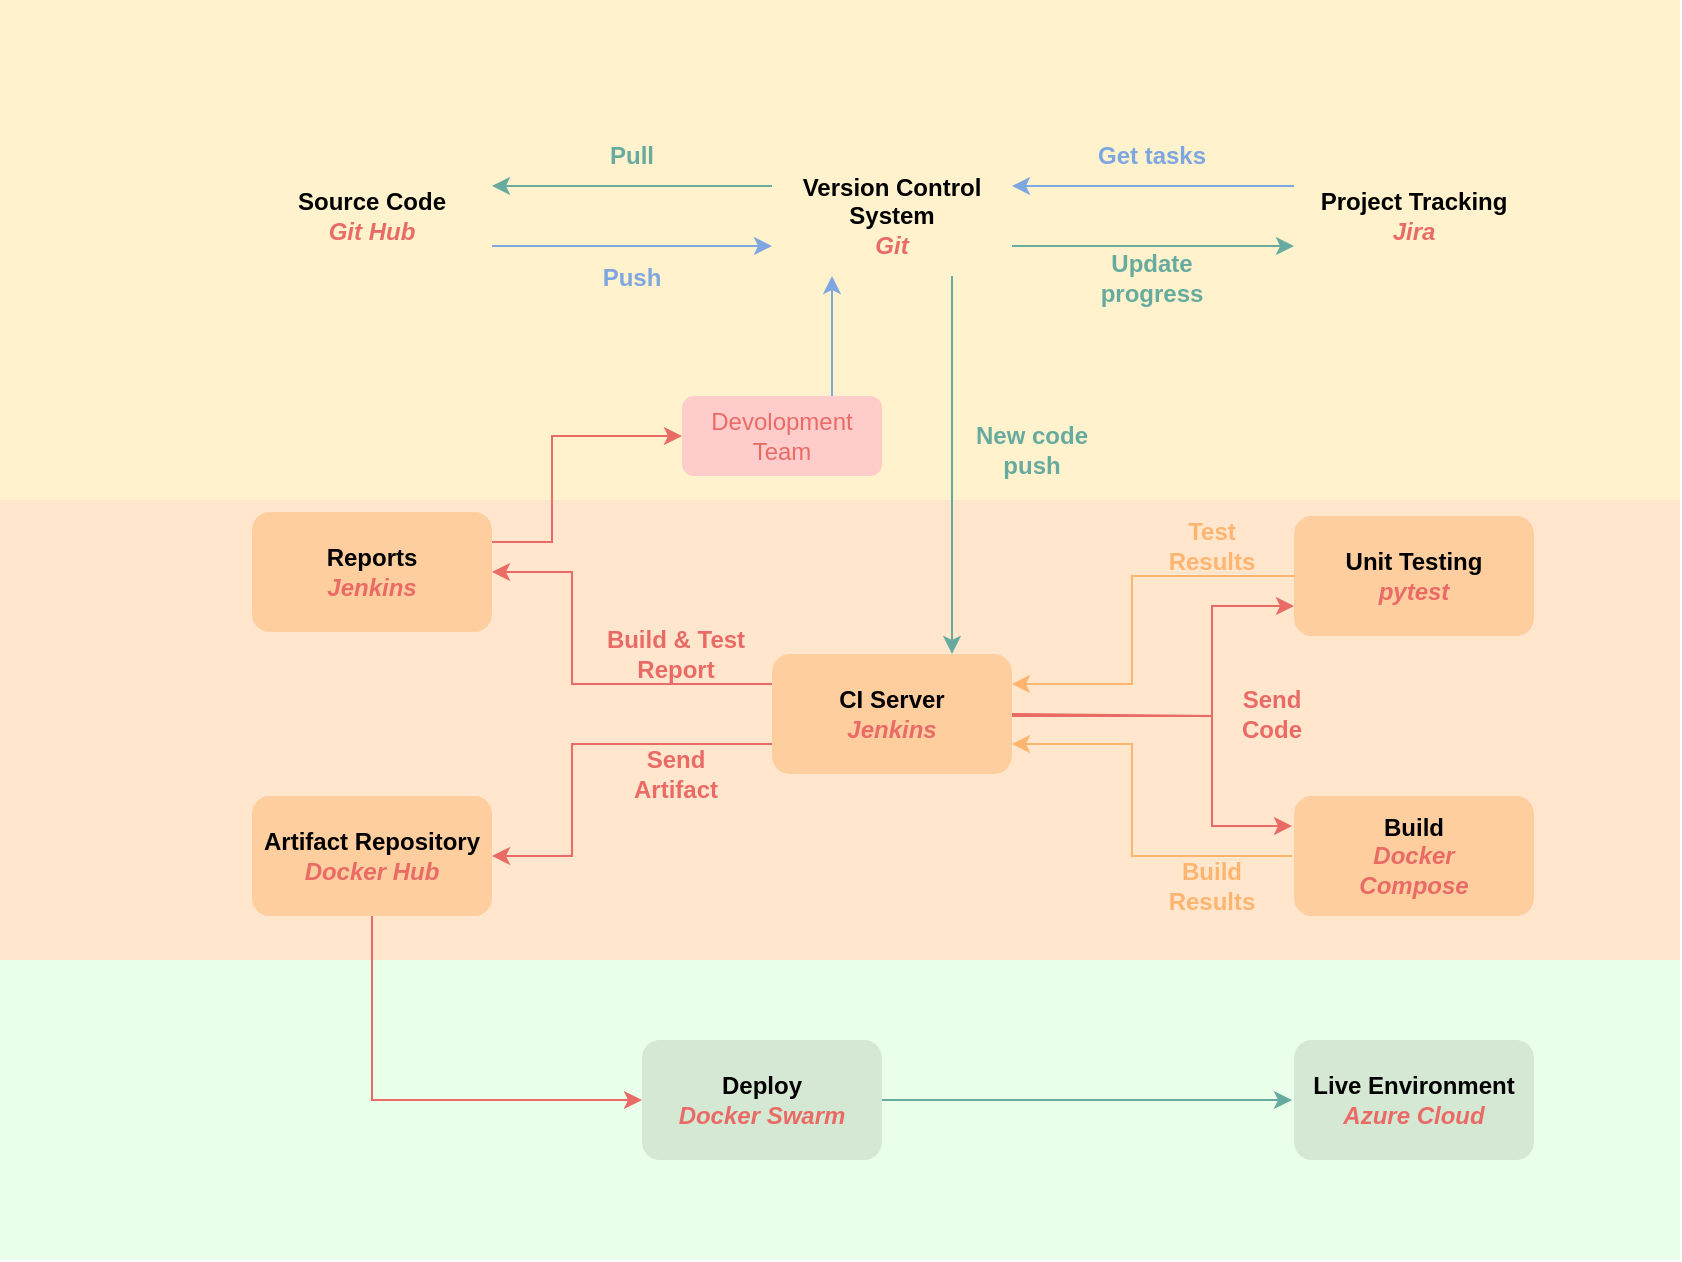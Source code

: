 <mxfile version="17.1.0" type="github"><diagram id="9ogNmpKNI95pXMgAAAxJ" name="Page-1"><mxGraphModel dx="1303" dy="657" grid="1" gridSize="10" guides="1" tooltips="1" connect="1" arrows="1" fold="1" page="1" pageScale="1" pageWidth="827" pageHeight="1169" math="0" shadow="0"><root><mxCell id="0"/><mxCell id="1" parent="0"/><mxCell id="Nn06ZeBDF_E19uqjdcnl-84" value="" style="rounded=0;whiteSpace=wrap;html=1;fillColor=#EAFFE9;strokeColor=none;" vertex="1" parent="1"><mxGeometry y="480" width="840" height="150" as="geometry"/></mxCell><mxCell id="Nn06ZeBDF_E19uqjdcnl-83" value="" style="rounded=0;whiteSpace=wrap;html=1;fillColor=#FFE6CC;strokeColor=none;" vertex="1" parent="1"><mxGeometry y="250" width="840" height="230" as="geometry"/></mxCell><mxCell id="Nn06ZeBDF_E19uqjdcnl-82" value="" style="rounded=0;whiteSpace=wrap;html=1;fontColor=#EA6B66;fillColor=#FFF2CC;strokeColor=none;" vertex="1" parent="1"><mxGeometry width="840" height="250" as="geometry"/></mxCell><mxCell id="Nn06ZeBDF_E19uqjdcnl-1" value="&lt;b&gt;Version Control System&lt;br&gt;&lt;i&gt;&lt;font color=&quot;#ea6b66&quot;&gt;Git&lt;/font&gt;&lt;/i&gt;&lt;/b&gt;" style="rounded=1;whiteSpace=wrap;html=1;fillColor=#fff2cc;strokeColor=none;" vertex="1" parent="1"><mxGeometry x="386" y="78" width="120" height="60" as="geometry"/></mxCell><mxCell id="Nn06ZeBDF_E19uqjdcnl-5" value="&lt;b&gt;Source Code&lt;br&gt;&lt;i&gt;&lt;font color=&quot;#ea6b66&quot;&gt;Git Hub&lt;/font&gt;&lt;/i&gt;&lt;/b&gt;" style="rounded=1;whiteSpace=wrap;html=1;fillColor=#fff2cc;strokeColor=none;" vertex="1" parent="1"><mxGeometry x="126" y="78" width="120" height="60" as="geometry"/></mxCell><mxCell id="Nn06ZeBDF_E19uqjdcnl-6" value="&lt;b&gt;Project Tracking&lt;br&gt;&lt;i&gt;&lt;font color=&quot;#ea6b66&quot;&gt;Jira&lt;/font&gt;&lt;/i&gt;&lt;/b&gt;" style="rounded=1;whiteSpace=wrap;html=1;fillColor=#fff2cc;strokeColor=none;" vertex="1" parent="1"><mxGeometry x="647" y="78" width="120" height="60" as="geometry"/></mxCell><mxCell id="Nn06ZeBDF_E19uqjdcnl-10" value="" style="shape=image;verticalLabelPosition=bottom;labelBackgroundColor=default;verticalAlign=top;aspect=fixed;imageAspect=0;image=https://wac-cdn-2.atlassian.com/image/upload/f_auto,q_auto/dam/jcr:b544631f-b225-441b-9e05-57b7fd0d495b/Jira%20Software@2x-icon-blue.png;" vertex="1" parent="1"><mxGeometry x="737" y="107.18" width="40" height="41.63" as="geometry"/></mxCell><mxCell id="Nn06ZeBDF_E19uqjdcnl-13" value="" style="endArrow=classic;html=1;rounded=0;fontColor=#EA6B66;entryX=0;entryY=0.75;entryDx=0;entryDy=0;exitX=1;exitY=0.75;exitDx=0;exitDy=0;strokeColor=#7EA6E0;" edge="1" parent="1" source="Nn06ZeBDF_E19uqjdcnl-5" target="Nn06ZeBDF_E19uqjdcnl-1"><mxGeometry width="50" height="50" relative="1" as="geometry"><mxPoint x="246" y="98" as="sourcePoint"/><mxPoint x="296" y="48" as="targetPoint"/></mxGeometry></mxCell><mxCell id="Nn06ZeBDF_E19uqjdcnl-14" value="" style="endArrow=classic;html=1;rounded=0;fontColor=#EA6B66;entryX=0;entryY=0.75;entryDx=0;entryDy=0;exitX=1;exitY=0.75;exitDx=0;exitDy=0;strokeColor=#67AB9F;" edge="1" parent="1" source="Nn06ZeBDF_E19uqjdcnl-1" target="Nn06ZeBDF_E19uqjdcnl-6"><mxGeometry width="50" height="50" relative="1" as="geometry"><mxPoint x="516" y="123" as="sourcePoint"/><mxPoint x="646" y="88" as="targetPoint"/></mxGeometry></mxCell><mxCell id="Nn06ZeBDF_E19uqjdcnl-4" value="" style="shape=image;verticalLabelPosition=bottom;labelBackgroundColor=default;verticalAlign=top;aspect=fixed;imageAspect=0;image=http://assets.stickpng.com/images/5847f981cef1014c0b5e48be.png;" vertex="1" parent="1"><mxGeometry x="473" y="108" width="40" height="40" as="geometry"/></mxCell><mxCell id="Nn06ZeBDF_E19uqjdcnl-15" value="" style="endArrow=classic;html=1;rounded=0;fontColor=#EA6B66;exitX=0;exitY=0.25;exitDx=0;exitDy=0;entryX=1;entryY=0.25;entryDx=0;entryDy=0;strokeColor=#67AB9F;" edge="1" parent="1" source="Nn06ZeBDF_E19uqjdcnl-1" target="Nn06ZeBDF_E19uqjdcnl-5"><mxGeometry width="50" height="50" relative="1" as="geometry"><mxPoint x="426" y="238" as="sourcePoint"/><mxPoint x="476" y="188" as="targetPoint"/></mxGeometry></mxCell><mxCell id="Nn06ZeBDF_E19uqjdcnl-16" value="" style="endArrow=classic;html=1;rounded=0;fontColor=#EA6B66;exitX=0;exitY=0.25;exitDx=0;exitDy=0;entryX=1;entryY=0.25;entryDx=0;entryDy=0;strokeColor=#7EA6E0;" edge="1" parent="1" source="Nn06ZeBDF_E19uqjdcnl-6" target="Nn06ZeBDF_E19uqjdcnl-1"><mxGeometry width="50" height="50" relative="1" as="geometry"><mxPoint x="426" y="238" as="sourcePoint"/><mxPoint x="476" y="188" as="targetPoint"/></mxGeometry></mxCell><mxCell id="Nn06ZeBDF_E19uqjdcnl-17" value="&lt;font color=&quot;#67ab9f&quot;&gt;&lt;b&gt;Pull&lt;/b&gt;&lt;/font&gt;" style="text;html=1;strokeColor=none;fillColor=none;align=center;verticalAlign=middle;whiteSpace=wrap;rounded=0;fontColor=#EA6B66;" vertex="1" parent="1"><mxGeometry x="286" y="63" width="60" height="30" as="geometry"/></mxCell><mxCell id="Nn06ZeBDF_E19uqjdcnl-21" value="&lt;b&gt;&lt;font color=&quot;#7ea6e0&quot;&gt;Push&lt;/font&gt;&lt;/b&gt;" style="text;html=1;strokeColor=none;fillColor=none;align=center;verticalAlign=middle;whiteSpace=wrap;rounded=0;fontColor=#EA6B66;" vertex="1" parent="1"><mxGeometry x="286" y="124" width="60" height="30" as="geometry"/></mxCell><mxCell id="Nn06ZeBDF_E19uqjdcnl-7" value="" style="shape=image;verticalLabelPosition=bottom;labelBackgroundColor=default;verticalAlign=top;aspect=fixed;imageAspect=0;image=https://upload.wikimedia.org/wikipedia/commons/thumb/9/91/Octicons-mark-github.svg/2048px-Octicons-mark-github.svg.png;" vertex="1" parent="1"><mxGeometry x="214" y="108" width="40" height="40" as="geometry"/></mxCell><mxCell id="Nn06ZeBDF_E19uqjdcnl-22" value="&lt;b&gt;&lt;font color=&quot;#7ea6e0&quot;&gt;Get tasks&lt;/font&gt;&lt;/b&gt;" style="text;html=1;strokeColor=none;fillColor=none;align=center;verticalAlign=middle;whiteSpace=wrap;rounded=0;fontColor=#EA6B66;" vertex="1" parent="1"><mxGeometry x="546" y="63" width="60" height="30" as="geometry"/></mxCell><mxCell id="Nn06ZeBDF_E19uqjdcnl-23" value="&lt;font color=&quot;#67ab9f&quot;&gt;&lt;b&gt;Update progress&lt;/b&gt;&lt;/font&gt;" style="text;html=1;strokeColor=none;fillColor=none;align=center;verticalAlign=middle;whiteSpace=wrap;rounded=0;fontColor=#EA6B66;" vertex="1" parent="1"><mxGeometry x="546" y="124" width="60" height="30" as="geometry"/></mxCell><mxCell id="Nn06ZeBDF_E19uqjdcnl-24" value="&lt;b&gt;CI Server&lt;br&gt;&lt;font color=&quot;#ea6b66&quot;&gt;&lt;i&gt;Jenkins&lt;/i&gt;&lt;/font&gt;&lt;br&gt;&lt;/b&gt;" style="rounded=1;whiteSpace=wrap;html=1;fillColor=#FFCE9F;strokeColor=none;" vertex="1" parent="1"><mxGeometry x="386" y="327" width="120" height="60" as="geometry"/></mxCell><mxCell id="Nn06ZeBDF_E19uqjdcnl-27" value="" style="endArrow=classic;html=1;rounded=0;fontColor=#7EA6E0;strokeColor=#67AB9F;exitX=0.75;exitY=1;exitDx=0;exitDy=0;entryX=0.75;entryY=0;entryDx=0;entryDy=0;" edge="1" parent="1" source="Nn06ZeBDF_E19uqjdcnl-1" target="Nn06ZeBDF_E19uqjdcnl-24"><mxGeometry width="50" height="50" relative="1" as="geometry"><mxPoint x="426" y="260" as="sourcePoint"/><mxPoint x="476" y="210" as="targetPoint"/></mxGeometry></mxCell><mxCell id="Nn06ZeBDF_E19uqjdcnl-28" value="&lt;b&gt;Unit Testing&lt;br&gt;&lt;font color=&quot;#ea6b66&quot;&gt;&lt;i&gt;pytest&lt;/i&gt;&lt;/font&gt;&lt;br&gt;&lt;/b&gt;" style="rounded=1;whiteSpace=wrap;html=1;fillColor=#FFCE9F;strokeColor=none;" vertex="1" parent="1"><mxGeometry x="647" y="258" width="120" height="60" as="geometry"/></mxCell><mxCell id="Nn06ZeBDF_E19uqjdcnl-29" value="&lt;b&gt;Build&lt;br&gt;&lt;font color=&quot;#ea6b66&quot;&gt;&lt;i&gt;Docker &lt;br&gt;Compose&lt;/i&gt;&lt;/font&gt;&lt;br&gt;&lt;/b&gt;" style="rounded=1;whiteSpace=wrap;html=1;fillColor=#FFCE9F;strokeColor=none;" vertex="1" parent="1"><mxGeometry x="647" y="398" width="120" height="60" as="geometry"/></mxCell><mxCell id="Nn06ZeBDF_E19uqjdcnl-33" value="" style="shape=image;verticalLabelPosition=bottom;labelBackgroundColor=default;verticalAlign=top;aspect=fixed;imageAspect=0;image=https://res.cloudinary.com/practicaldev/image/fetch/s--i7Xi1ubv--/c_imagga_scale,f_auto,fl_progressive,h_900,q_auto,w_1600/https://dev-to-uploads.s3.amazonaws.com/i/ls1nn7bpt6xfxtm6vbam.png;clipPath=inset(10.95% 16% 48.22% 62.67%);" vertex="1" parent="1"><mxGeometry x="737" y="288" width="40" height="43.13" as="geometry"/></mxCell><mxCell id="Nn06ZeBDF_E19uqjdcnl-35" value="" style="shape=image;verticalLabelPosition=bottom;labelBackgroundColor=default;verticalAlign=top;aspect=fixed;imageAspect=0;image=https://www.docker.com/blog/wp-content/uploads/2020/02/Compose.png;" vertex="1" parent="1"><mxGeometry x="737" y="428" width="40" height="43.8" as="geometry"/></mxCell><mxCell id="Nn06ZeBDF_E19uqjdcnl-39" value="&lt;font color=&quot;#67ab9f&quot;&gt;&lt;b&gt;New code&lt;br&gt;push&lt;br&gt;&lt;/b&gt;&lt;/font&gt;" style="text;html=1;strokeColor=none;fillColor=none;align=center;verticalAlign=middle;whiteSpace=wrap;rounded=0;fontColor=#EA6B66;" vertex="1" parent="1"><mxGeometry x="486" y="210" width="60" height="30" as="geometry"/></mxCell><mxCell id="Nn06ZeBDF_E19uqjdcnl-25" value="" style="shape=image;verticalLabelPosition=bottom;labelBackgroundColor=default;verticalAlign=top;aspect=fixed;imageAspect=0;image=https://upload.wikimedia.org/wikipedia/commons/thumb/e/e9/Jenkins_logo.svg/1200px-Jenkins_logo.svg.png;" vertex="1" parent="1"><mxGeometry x="469.75" y="352" width="36.25" height="50" as="geometry"/></mxCell><mxCell id="Nn06ZeBDF_E19uqjdcnl-54" value="&lt;b&gt;Artifact Repository&lt;br&gt;&lt;font color=&quot;#ea6b66&quot;&gt;&lt;i&gt;Docker Hub&lt;/i&gt;&lt;/font&gt;&lt;br&gt;&lt;/b&gt;" style="rounded=1;whiteSpace=wrap;html=1;fillColor=#FFCE9F;strokeColor=none;" vertex="1" parent="1"><mxGeometry x="126" y="398" width="120" height="60" as="geometry"/></mxCell><mxCell id="Nn06ZeBDF_E19uqjdcnl-55" value="&lt;b&gt;Reports&lt;br&gt;&lt;font color=&quot;#ea6b66&quot;&gt;&lt;i&gt;Jenkins&lt;/i&gt;&lt;/font&gt;&lt;br&gt;&lt;/b&gt;" style="rounded=1;whiteSpace=wrap;html=1;fillColor=#FFCE9F;strokeColor=none;" vertex="1" parent="1"><mxGeometry x="126" y="256" width="120" height="60" as="geometry"/></mxCell><mxCell id="Nn06ZeBDF_E19uqjdcnl-57" value="" style="endArrow=classic;html=1;rounded=0;fontColor=#EA6B66;strokeColor=#EA6B66;exitX=0;exitY=0.25;exitDx=0;exitDy=0;entryX=1;entryY=0.5;entryDx=0;entryDy=0;" edge="1" parent="1" source="Nn06ZeBDF_E19uqjdcnl-24" target="Nn06ZeBDF_E19uqjdcnl-55"><mxGeometry width="50" height="50" relative="1" as="geometry"><mxPoint x="386" y="378" as="sourcePoint"/><mxPoint x="266" y="308" as="targetPoint"/><Array as="points"><mxPoint x="286" y="342"/><mxPoint x="286" y="286"/></Array></mxGeometry></mxCell><mxCell id="Nn06ZeBDF_E19uqjdcnl-59" value="" style="endArrow=classic;html=1;rounded=0;fontColor=#EA6B66;strokeColor=#FFB570;exitX=0;exitY=0.5;exitDx=0;exitDy=0;entryX=1;entryY=0.75;entryDx=0;entryDy=0;" edge="1" parent="1" target="Nn06ZeBDF_E19uqjdcnl-24"><mxGeometry width="50" height="50" relative="1" as="geometry"><mxPoint x="646" y="428" as="sourcePoint"/><mxPoint x="506" y="378" as="targetPoint"/><Array as="points"><mxPoint x="566" y="428"/><mxPoint x="566" y="372"/></Array></mxGeometry></mxCell><mxCell id="Nn06ZeBDF_E19uqjdcnl-60" value="" style="endArrow=classic;html=1;rounded=0;fontColor=#EA6B66;strokeColor=#EA6B66;exitX=1;exitY=0.5;exitDx=0;exitDy=0;entryX=0;entryY=0.25;entryDx=0;entryDy=0;" edge="1" parent="1" source="Nn06ZeBDF_E19uqjdcnl-24"><mxGeometry width="50" height="50" relative="1" as="geometry"><mxPoint x="506" y="351" as="sourcePoint"/><mxPoint x="646" y="413" as="targetPoint"/><Array as="points"><mxPoint x="606" y="358"/><mxPoint x="606" y="413"/></Array></mxGeometry></mxCell><mxCell id="Nn06ZeBDF_E19uqjdcnl-61" value="" style="endArrow=classic;html=1;rounded=0;fontColor=#EA6B66;strokeColor=#EA6B66;entryX=0;entryY=0.75;entryDx=0;entryDy=0;" edge="1" parent="1" target="Nn06ZeBDF_E19uqjdcnl-28"><mxGeometry width="50" height="50" relative="1" as="geometry"><mxPoint x="506" y="358" as="sourcePoint"/><mxPoint x="436" y="328" as="targetPoint"/><Array as="points"><mxPoint x="606" y="358"/><mxPoint x="606" y="303"/></Array></mxGeometry></mxCell><mxCell id="Nn06ZeBDF_E19uqjdcnl-62" value="" style="endArrow=classic;html=1;rounded=0;fontColor=#EA6B66;strokeColor=#FFB570;exitX=0;exitY=0.5;exitDx=0;exitDy=0;entryX=1;entryY=0.25;entryDx=0;entryDy=0;" edge="1" parent="1" source="Nn06ZeBDF_E19uqjdcnl-28" target="Nn06ZeBDF_E19uqjdcnl-24"><mxGeometry width="50" height="50" relative="1" as="geometry"><mxPoint x="386" y="378" as="sourcePoint"/><mxPoint x="436" y="328" as="targetPoint"/><Array as="points"><mxPoint x="566" y="288"/><mxPoint x="566" y="342"/></Array></mxGeometry></mxCell><mxCell id="Nn06ZeBDF_E19uqjdcnl-63" value="" style="endArrow=classic;html=1;rounded=0;fontColor=#EA6B66;strokeColor=#EA6B66;exitX=0;exitY=0.75;exitDx=0;exitDy=0;entryX=1;entryY=0.5;entryDx=0;entryDy=0;" edge="1" parent="1" source="Nn06ZeBDF_E19uqjdcnl-24" target="Nn06ZeBDF_E19uqjdcnl-54"><mxGeometry width="50" height="50" relative="1" as="geometry"><mxPoint x="386" y="378" as="sourcePoint"/><mxPoint x="436" y="328" as="targetPoint"/><Array as="points"><mxPoint x="286" y="372"/><mxPoint x="286" y="428"/></Array></mxGeometry></mxCell><mxCell id="Nn06ZeBDF_E19uqjdcnl-64" value="&lt;b&gt;Send&lt;br&gt;Code&lt;br&gt;&lt;/b&gt;" style="text;html=1;strokeColor=none;fillColor=none;align=center;verticalAlign=middle;whiteSpace=wrap;rounded=0;fontColor=#EA6B66;" vertex="1" parent="1"><mxGeometry x="606" y="342" width="60" height="30" as="geometry"/></mxCell><mxCell id="Nn06ZeBDF_E19uqjdcnl-65" value="&lt;b&gt;&lt;font color=&quot;#ffb570&quot;&gt;Test&lt;br&gt;Results&lt;/font&gt;&lt;br&gt;&lt;/b&gt;" style="text;html=1;strokeColor=none;fillColor=none;align=center;verticalAlign=middle;whiteSpace=wrap;rounded=0;fontColor=#EA6B66;" vertex="1" parent="1"><mxGeometry x="576" y="258" width="60" height="30" as="geometry"/></mxCell><mxCell id="Nn06ZeBDF_E19uqjdcnl-66" value="&lt;b&gt;&lt;font color=&quot;#ffb570&quot;&gt;Build&lt;br&gt;Results&lt;/font&gt;&lt;br&gt;&lt;/b&gt;" style="text;html=1;strokeColor=none;fillColor=none;align=center;verticalAlign=middle;whiteSpace=wrap;rounded=0;fontColor=#EA6B66;" vertex="1" parent="1"><mxGeometry x="576" y="428" width="60" height="30" as="geometry"/></mxCell><mxCell id="Nn06ZeBDF_E19uqjdcnl-67" value="&lt;b&gt;Build &amp;amp; Test&lt;br&gt;Report&lt;br&gt;&lt;/b&gt;" style="text;html=1;strokeColor=none;fillColor=none;align=center;verticalAlign=middle;whiteSpace=wrap;rounded=0;fontColor=#EA6B66;" vertex="1" parent="1"><mxGeometry x="293" y="312" width="90" height="30" as="geometry"/></mxCell><mxCell id="Nn06ZeBDF_E19uqjdcnl-68" value="&lt;b&gt;Send&lt;br&gt;Artifact&lt;br&gt;&lt;/b&gt;" style="text;html=1;strokeColor=none;fillColor=none;align=center;verticalAlign=middle;whiteSpace=wrap;rounded=0;fontColor=#EA6B66;" vertex="1" parent="1"><mxGeometry x="293" y="372" width="90" height="30" as="geometry"/></mxCell><mxCell id="Nn06ZeBDF_E19uqjdcnl-69" value="" style="shape=image;verticalLabelPosition=bottom;labelBackgroundColor=default;verticalAlign=top;aspect=fixed;imageAspect=0;image=https://about.gitlab.com/images/devops-tools/docker-hub-logo.png;" vertex="1" parent="1"><mxGeometry x="216" y="439.92" width="40" height="31.88" as="geometry"/></mxCell><mxCell id="Nn06ZeBDF_E19uqjdcnl-71" value="" style="endArrow=classic;html=1;rounded=0;fontColor=#FFB570;strokeColor=#EA6B66;entryX=0;entryY=0.5;entryDx=0;entryDy=0;exitX=1;exitY=0.25;exitDx=0;exitDy=0;" edge="1" parent="1" source="Nn06ZeBDF_E19uqjdcnl-55" target="Nn06ZeBDF_E19uqjdcnl-70"><mxGeometry width="50" height="50" relative="1" as="geometry"><mxPoint x="276" y="250" as="sourcePoint"/><mxPoint x="436" y="310" as="targetPoint"/><Array as="points"><mxPoint x="276" y="271"/><mxPoint x="276" y="218"/></Array></mxGeometry></mxCell><mxCell id="Nn06ZeBDF_E19uqjdcnl-72" value="" style="endArrow=classic;html=1;rounded=0;fontColor=#FFB570;strokeColor=#7EA6E0;entryX=0.25;entryY=1;entryDx=0;entryDy=0;exitX=0.75;exitY=0;exitDx=0;exitDy=0;" edge="1" parent="1" source="Nn06ZeBDF_E19uqjdcnl-70" target="Nn06ZeBDF_E19uqjdcnl-1"><mxGeometry width="50" height="50" relative="1" as="geometry"><mxPoint x="416" y="240" as="sourcePoint"/><mxPoint x="436" y="210" as="targetPoint"/></mxGeometry></mxCell><mxCell id="Nn06ZeBDF_E19uqjdcnl-70" value="&lt;font color=&quot;#ea6b66&quot;&gt;Devolopment &lt;br&gt;Team&lt;/font&gt;" style="rounded=1;whiteSpace=wrap;html=1;fillColor=#FFCCCC;strokeColor=none;" vertex="1" parent="1"><mxGeometry x="341" y="198" width="100" height="40" as="geometry"/></mxCell><mxCell id="Nn06ZeBDF_E19uqjdcnl-73" value="&lt;b&gt;Deploy&lt;br&gt;&lt;i&gt;&lt;font color=&quot;#ea6b66&quot;&gt;Docker Swarm&lt;/font&gt;&lt;/i&gt;&lt;br&gt;&lt;/b&gt;" style="rounded=1;whiteSpace=wrap;html=1;fillColor=#D5E8D4;strokeColor=none;" vertex="1" parent="1"><mxGeometry x="321" y="520" width="120" height="60" as="geometry"/></mxCell><mxCell id="Nn06ZeBDF_E19uqjdcnl-74" value="" style="endArrow=classic;html=1;rounded=0;fontColor=#EA6B66;strokeColor=#EA6B66;exitX=0.5;exitY=1;exitDx=0;exitDy=0;entryX=0;entryY=0.5;entryDx=0;entryDy=0;" edge="1" parent="1" source="Nn06ZeBDF_E19uqjdcnl-54" target="Nn06ZeBDF_E19uqjdcnl-73"><mxGeometry width="50" height="50" relative="1" as="geometry"><mxPoint x="386" y="560" as="sourcePoint"/><mxPoint x="436" y="510" as="targetPoint"/><Array as="points"><mxPoint x="186" y="550"/></Array></mxGeometry></mxCell><mxCell id="Nn06ZeBDF_E19uqjdcnl-75" value="" style="shape=image;verticalLabelPosition=bottom;labelBackgroundColor=default;verticalAlign=top;aspect=fixed;imageAspect=0;image=https://upload.wikimedia.org/wikipedia/commons/thumb/e/e9/Jenkins_logo.svg/1200px-Jenkins_logo.svg.png;" vertex="1" parent="1"><mxGeometry x="167.88" y="530" width="36.25" height="50" as="geometry"/></mxCell><mxCell id="Nn06ZeBDF_E19uqjdcnl-77" value="" style="shape=image;verticalLabelPosition=bottom;labelBackgroundColor=default;verticalAlign=top;aspect=fixed;imageAspect=0;image=https://raw.githubusercontent.com/docker-library/docs/471fa6e4cb58062ccbf91afc111980f9c7004981/swarm/logo.png;" vertex="1" parent="1"><mxGeometry x="415" y="554" width="48.08" height="40" as="geometry"/></mxCell><mxCell id="Nn06ZeBDF_E19uqjdcnl-79" value="&lt;b&gt;Live Environment&lt;br&gt;&lt;font color=&quot;#ea6b66&quot;&gt;&lt;i&gt;Azure Cloud&lt;/i&gt;&lt;/font&gt;&lt;br&gt;&lt;/b&gt;" style="rounded=1;whiteSpace=wrap;html=1;fillColor=#D5E8D4;strokeColor=none;" vertex="1" parent="1"><mxGeometry x="647" y="520" width="120" height="60" as="geometry"/></mxCell><mxCell id="Nn06ZeBDF_E19uqjdcnl-80" value="" style="shape=image;verticalLabelPosition=bottom;labelBackgroundColor=default;verticalAlign=top;aspect=fixed;imageAspect=0;image=https://logos-world.net/wp-content/uploads/2021/05/Azure-Logo-700x394.png;" vertex="1" parent="1"><mxGeometry x="721.51" y="554" width="70.99" height="40" as="geometry"/></mxCell><mxCell id="Nn06ZeBDF_E19uqjdcnl-81" value="" style="endArrow=classic;html=1;rounded=0;fontColor=#EA6B66;strokeColor=#67AB9F;exitX=1;exitY=0.5;exitDx=0;exitDy=0;" edge="1" parent="1" source="Nn06ZeBDF_E19uqjdcnl-73"><mxGeometry width="50" height="50" relative="1" as="geometry"><mxPoint x="416" y="460" as="sourcePoint"/><mxPoint x="646" y="550" as="targetPoint"/></mxGeometry></mxCell></root></mxGraphModel></diagram></mxfile>